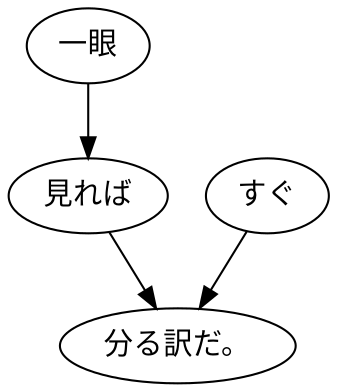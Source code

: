 digraph graph5098 {
	node0 [label="一眼"];
	node1 [label="見れば"];
	node2 [label="すぐ"];
	node3 [label="分る訳だ。"];
	node0 -> node1;
	node1 -> node3;
	node2 -> node3;
}
